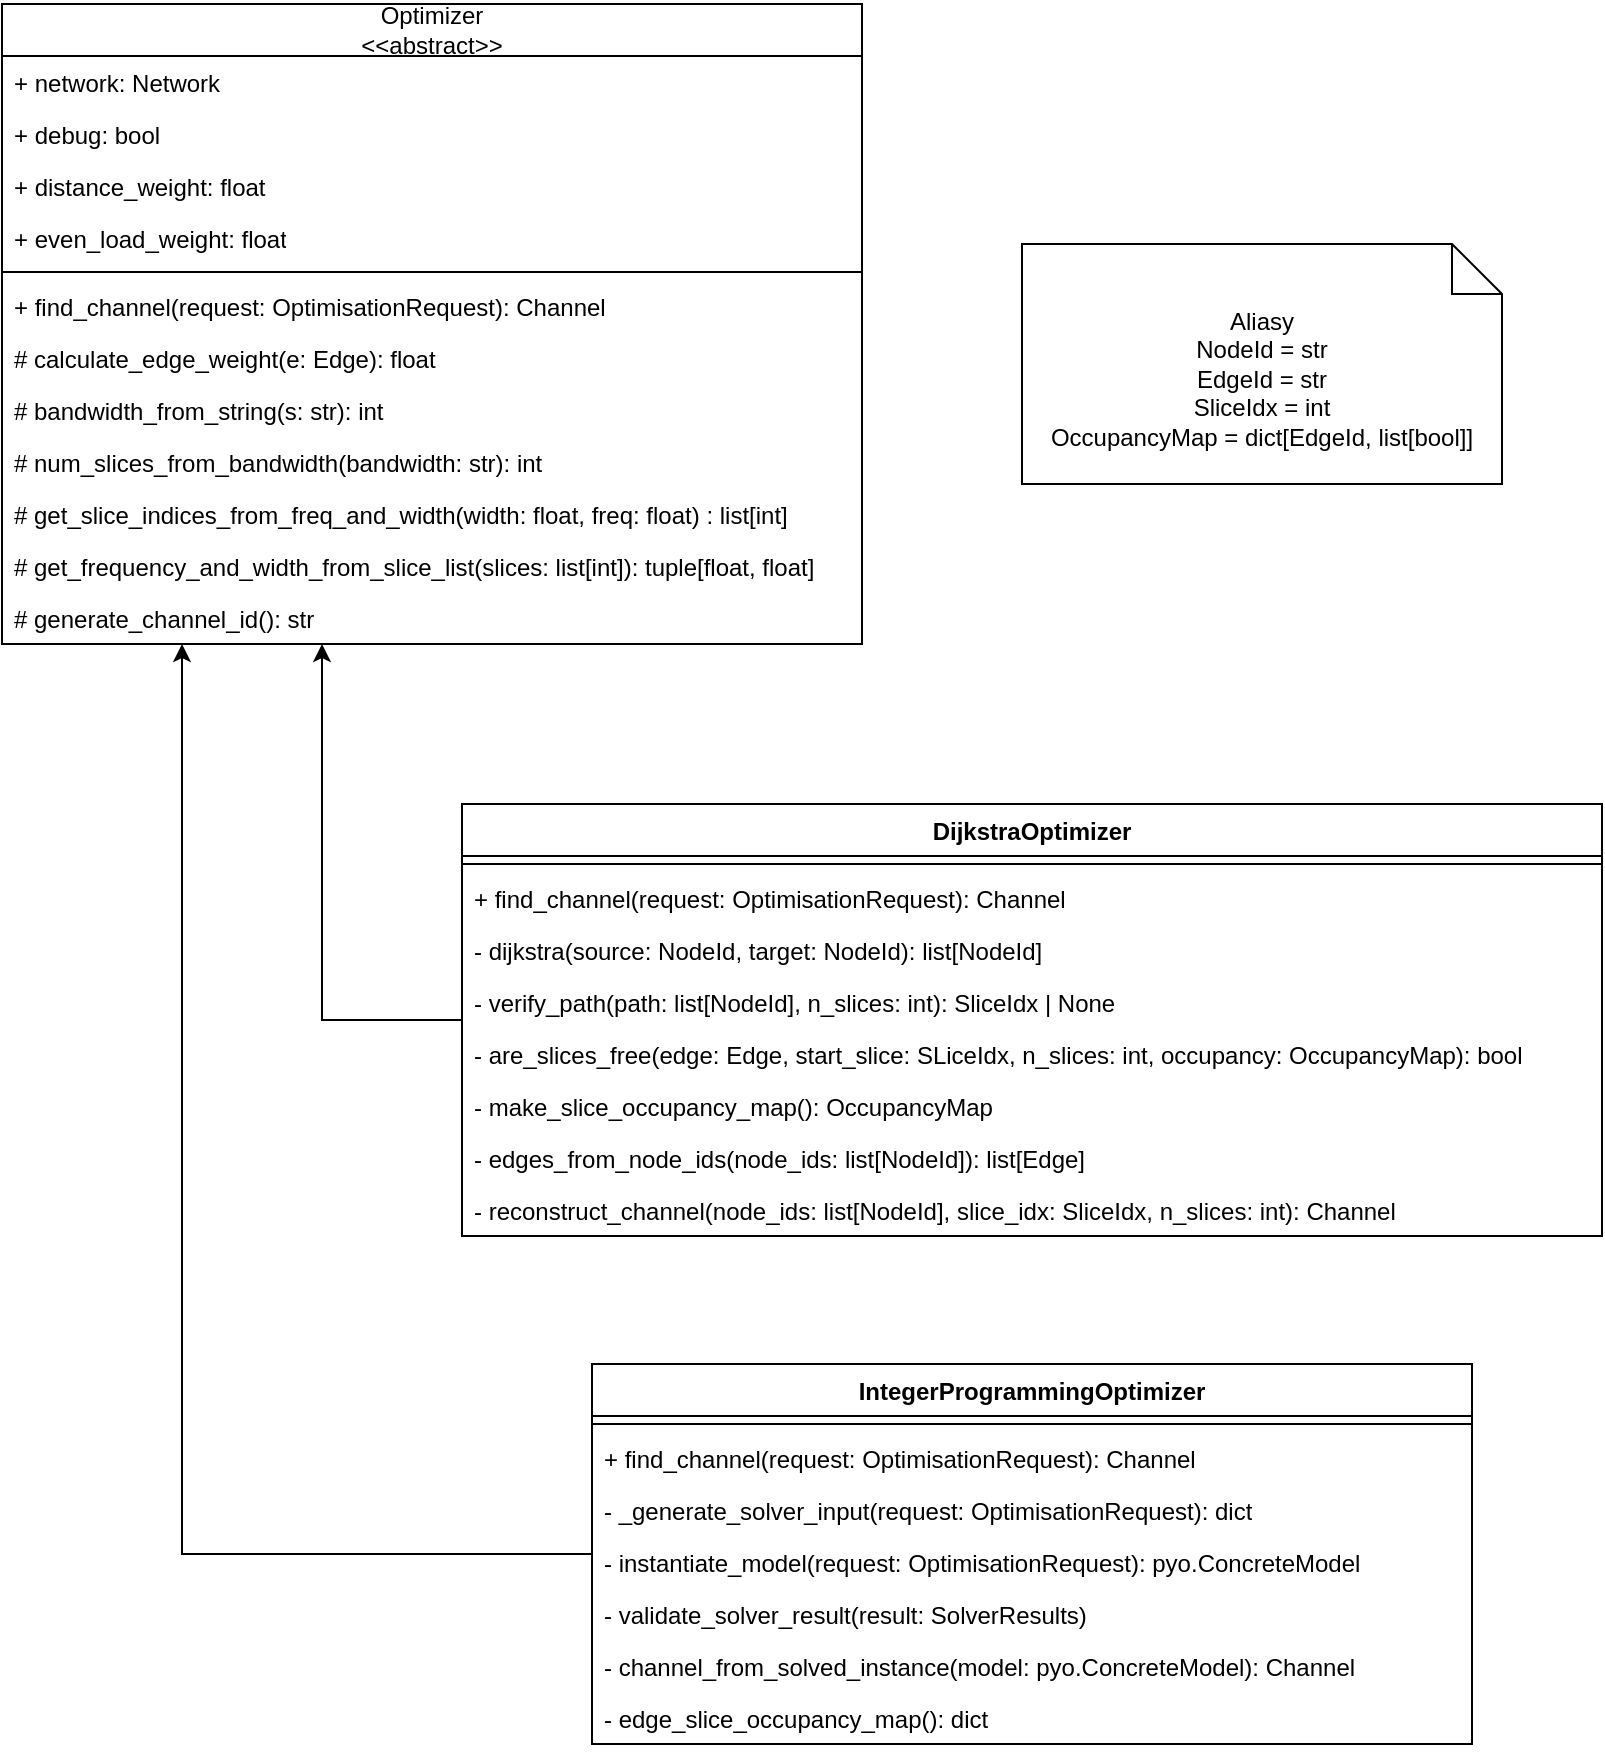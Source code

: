<mxfile version="24.7.17">
  <diagram name="Page-1" id="_nvypKyQjBPmiqX_Q9U0">
    <mxGraphModel dx="1175" dy="1078" grid="1" gridSize="10" guides="1" tooltips="1" connect="1" arrows="1" fold="1" page="1" pageScale="1" pageWidth="850" pageHeight="1100" math="0" shadow="0">
      <root>
        <mxCell id="0" />
        <mxCell id="1" parent="0" />
        <mxCell id="WkGw0uW5-4tzCLyI2h04-4" value="Optimizer&lt;div&gt;&amp;lt;&amp;lt;abstract&amp;gt;&amp;gt;&lt;/div&gt;" style="swimlane;fontStyle=0;childLayout=stackLayout;horizontal=1;startSize=26;fillColor=none;horizontalStack=0;resizeParent=1;resizeParentMax=0;resizeLast=0;collapsible=1;marginBottom=0;whiteSpace=wrap;html=1;" parent="1" vertex="1">
          <mxGeometry x="40" y="30" width="430" height="320" as="geometry" />
        </mxCell>
        <mxCell id="WkGw0uW5-4tzCLyI2h04-5" value="+ network: Network" style="text;strokeColor=none;fillColor=none;align=left;verticalAlign=top;spacingLeft=4;spacingRight=4;overflow=hidden;rotatable=0;points=[[0,0.5],[1,0.5]];portConstraint=eastwest;whiteSpace=wrap;html=1;" parent="WkGw0uW5-4tzCLyI2h04-4" vertex="1">
          <mxGeometry y="26" width="430" height="26" as="geometry" />
        </mxCell>
        <mxCell id="WkGw0uW5-4tzCLyI2h04-6" value="+ debug: bool&lt;div&gt;&lt;br&gt;&lt;/div&gt;" style="text;strokeColor=none;fillColor=none;align=left;verticalAlign=top;spacingLeft=4;spacingRight=4;overflow=hidden;rotatable=0;points=[[0,0.5],[1,0.5]];portConstraint=eastwest;whiteSpace=wrap;html=1;" parent="WkGw0uW5-4tzCLyI2h04-4" vertex="1">
          <mxGeometry y="52" width="430" height="26" as="geometry" />
        </mxCell>
        <mxCell id="WkGw0uW5-4tzCLyI2h04-7" value="+ distance_weight: float" style="text;strokeColor=none;fillColor=none;align=left;verticalAlign=top;spacingLeft=4;spacingRight=4;overflow=hidden;rotatable=0;points=[[0,0.5],[1,0.5]];portConstraint=eastwest;whiteSpace=wrap;html=1;" parent="WkGw0uW5-4tzCLyI2h04-4" vertex="1">
          <mxGeometry y="78" width="430" height="26" as="geometry" />
        </mxCell>
        <mxCell id="WkGw0uW5-4tzCLyI2h04-8" value="+ even_load_weight: float" style="text;strokeColor=none;fillColor=none;align=left;verticalAlign=top;spacingLeft=4;spacingRight=4;overflow=hidden;rotatable=0;points=[[0,0.5],[1,0.5]];portConstraint=eastwest;whiteSpace=wrap;html=1;" parent="WkGw0uW5-4tzCLyI2h04-4" vertex="1">
          <mxGeometry y="104" width="430" height="26" as="geometry" />
        </mxCell>
        <mxCell id="WkGw0uW5-4tzCLyI2h04-9" value="" style="line;strokeWidth=1;fillColor=none;align=left;verticalAlign=middle;spacingTop=-1;spacingLeft=3;spacingRight=3;rotatable=0;labelPosition=right;points=[];portConstraint=eastwest;strokeColor=inherit;" parent="WkGw0uW5-4tzCLyI2h04-4" vertex="1">
          <mxGeometry y="130" width="430" height="8" as="geometry" />
        </mxCell>
        <mxCell id="WkGw0uW5-4tzCLyI2h04-10" value="+ find_channel(request: OptimisationRequest): Channel" style="text;strokeColor=none;fillColor=none;align=left;verticalAlign=top;spacingLeft=4;spacingRight=4;overflow=hidden;rotatable=0;points=[[0,0.5],[1,0.5]];portConstraint=eastwest;whiteSpace=wrap;html=1;" parent="WkGw0uW5-4tzCLyI2h04-4" vertex="1">
          <mxGeometry y="138" width="430" height="26" as="geometry" />
        </mxCell>
        <mxCell id="WkGw0uW5-4tzCLyI2h04-11" value="# calculate_edge_weight(e: Edge): float" style="text;strokeColor=none;fillColor=none;align=left;verticalAlign=top;spacingLeft=4;spacingRight=4;overflow=hidden;rotatable=0;points=[[0,0.5],[1,0.5]];portConstraint=eastwest;whiteSpace=wrap;html=1;" parent="WkGw0uW5-4tzCLyI2h04-4" vertex="1">
          <mxGeometry y="164" width="430" height="26" as="geometry" />
        </mxCell>
        <mxCell id="WkGw0uW5-4tzCLyI2h04-13" value="# bandwidth_from_string(s: str): int" style="text;strokeColor=none;fillColor=none;align=left;verticalAlign=top;spacingLeft=4;spacingRight=4;overflow=hidden;rotatable=0;points=[[0,0.5],[1,0.5]];portConstraint=eastwest;whiteSpace=wrap;html=1;" parent="WkGw0uW5-4tzCLyI2h04-4" vertex="1">
          <mxGeometry y="190" width="430" height="26" as="geometry" />
        </mxCell>
        <mxCell id="WkGw0uW5-4tzCLyI2h04-12" value="# num_slices_from_bandwidth(bandwidth: str): int" style="text;strokeColor=none;fillColor=none;align=left;verticalAlign=top;spacingLeft=4;spacingRight=4;overflow=hidden;rotatable=0;points=[[0,0.5],[1,0.5]];portConstraint=eastwest;whiteSpace=wrap;html=1;" parent="WkGw0uW5-4tzCLyI2h04-4" vertex="1">
          <mxGeometry y="216" width="430" height="26" as="geometry" />
        </mxCell>
        <mxCell id="WkGw0uW5-4tzCLyI2h04-14" value="# get_slice_indices_from_freq_and_width(width: float, freq: float) : list[int]" style="text;strokeColor=none;fillColor=none;align=left;verticalAlign=top;spacingLeft=4;spacingRight=4;overflow=hidden;rotatable=0;points=[[0,0.5],[1,0.5]];portConstraint=eastwest;whiteSpace=wrap;html=1;" parent="WkGw0uW5-4tzCLyI2h04-4" vertex="1">
          <mxGeometry y="242" width="430" height="26" as="geometry" />
        </mxCell>
        <mxCell id="WkGw0uW5-4tzCLyI2h04-15" value="# get_frequency_and_width_from_slice_list(slices: list[int]): tuple[float, float]" style="text;strokeColor=none;fillColor=none;align=left;verticalAlign=top;spacingLeft=4;spacingRight=4;overflow=hidden;rotatable=0;points=[[0,0.5],[1,0.5]];portConstraint=eastwest;whiteSpace=wrap;html=1;" parent="WkGw0uW5-4tzCLyI2h04-4" vertex="1">
          <mxGeometry y="268" width="430" height="26" as="geometry" />
        </mxCell>
        <mxCell id="WkGw0uW5-4tzCLyI2h04-16" value="# generate_channel_id(): str" style="text;strokeColor=none;fillColor=none;align=left;verticalAlign=top;spacingLeft=4;spacingRight=4;overflow=hidden;rotatable=0;points=[[0,0.5],[1,0.5]];portConstraint=eastwest;whiteSpace=wrap;html=1;" parent="WkGw0uW5-4tzCLyI2h04-4" vertex="1">
          <mxGeometry y="294" width="430" height="26" as="geometry" />
        </mxCell>
        <mxCell id="WVNDzB5HtP6xpalkp0gq-2" style="edgeStyle=orthogonalEdgeStyle;rounded=0;orthogonalLoop=1;jettySize=auto;html=1;" edge="1" parent="1" source="WkGw0uW5-4tzCLyI2h04-17" target="WkGw0uW5-4tzCLyI2h04-4">
          <mxGeometry relative="1" as="geometry">
            <Array as="points">
              <mxPoint x="200" y="538" />
            </Array>
          </mxGeometry>
        </mxCell>
        <mxCell id="WkGw0uW5-4tzCLyI2h04-17" value="DijkstraOptimizer" style="swimlane;fontStyle=1;align=center;verticalAlign=top;childLayout=stackLayout;horizontal=1;startSize=26;horizontalStack=0;resizeParent=1;resizeParentMax=0;resizeLast=0;collapsible=1;marginBottom=0;whiteSpace=wrap;html=1;" parent="1" vertex="1">
          <mxGeometry x="270" y="430" width="570" height="216" as="geometry" />
        </mxCell>
        <mxCell id="WkGw0uW5-4tzCLyI2h04-19" value="" style="line;strokeWidth=1;fillColor=none;align=left;verticalAlign=middle;spacingTop=-1;spacingLeft=3;spacingRight=3;rotatable=0;labelPosition=right;points=[];portConstraint=eastwest;strokeColor=inherit;" parent="WkGw0uW5-4tzCLyI2h04-17" vertex="1">
          <mxGeometry y="26" width="570" height="8" as="geometry" />
        </mxCell>
        <mxCell id="WkGw0uW5-4tzCLyI2h04-20" value="+ find_channel(request: OptimisationRequest): Channel" style="text;strokeColor=none;fillColor=none;align=left;verticalAlign=top;spacingLeft=4;spacingRight=4;overflow=hidden;rotatable=0;points=[[0,0.5],[1,0.5]];portConstraint=eastwest;whiteSpace=wrap;html=1;" parent="WkGw0uW5-4tzCLyI2h04-17" vertex="1">
          <mxGeometry y="34" width="570" height="26" as="geometry" />
        </mxCell>
        <mxCell id="WkGw0uW5-4tzCLyI2h04-21" value="- dijkstra(source: NodeId, target: NodeId): list[NodeId]" style="text;strokeColor=none;fillColor=none;align=left;verticalAlign=top;spacingLeft=4;spacingRight=4;overflow=hidden;rotatable=0;points=[[0,0.5],[1,0.5]];portConstraint=eastwest;whiteSpace=wrap;html=1;" parent="WkGw0uW5-4tzCLyI2h04-17" vertex="1">
          <mxGeometry y="60" width="570" height="26" as="geometry" />
        </mxCell>
        <mxCell id="WkGw0uW5-4tzCLyI2h04-22" value="- verify_path(path: list[NodeId], n_slices: int): SliceIdx | None" style="text;strokeColor=none;fillColor=none;align=left;verticalAlign=top;spacingLeft=4;spacingRight=4;overflow=hidden;rotatable=0;points=[[0,0.5],[1,0.5]];portConstraint=eastwest;whiteSpace=wrap;html=1;" parent="WkGw0uW5-4tzCLyI2h04-17" vertex="1">
          <mxGeometry y="86" width="570" height="26" as="geometry" />
        </mxCell>
        <mxCell id="WkGw0uW5-4tzCLyI2h04-23" value="- are_slices_free(edge: Edge, start_slice: SLiceIdx, n_slices: int, occupancy: OccupancyMap): bool" style="text;strokeColor=none;fillColor=none;align=left;verticalAlign=top;spacingLeft=4;spacingRight=4;overflow=hidden;rotatable=0;points=[[0,0.5],[1,0.5]];portConstraint=eastwest;whiteSpace=wrap;html=1;" parent="WkGw0uW5-4tzCLyI2h04-17" vertex="1">
          <mxGeometry y="112" width="570" height="26" as="geometry" />
        </mxCell>
        <mxCell id="WkGw0uW5-4tzCLyI2h04-24" value="- make_slice_occupancy_map(): OccupancyMap" style="text;strokeColor=none;fillColor=none;align=left;verticalAlign=top;spacingLeft=4;spacingRight=4;overflow=hidden;rotatable=0;points=[[0,0.5],[1,0.5]];portConstraint=eastwest;whiteSpace=wrap;html=1;" parent="WkGw0uW5-4tzCLyI2h04-17" vertex="1">
          <mxGeometry y="138" width="570" height="26" as="geometry" />
        </mxCell>
        <mxCell id="WkGw0uW5-4tzCLyI2h04-25" value="- edges_from_node_ids(node_ids: list[NodeId]): list[Edge]" style="text;strokeColor=none;fillColor=none;align=left;verticalAlign=top;spacingLeft=4;spacingRight=4;overflow=hidden;rotatable=0;points=[[0,0.5],[1,0.5]];portConstraint=eastwest;whiteSpace=wrap;html=1;" parent="WkGw0uW5-4tzCLyI2h04-17" vertex="1">
          <mxGeometry y="164" width="570" height="26" as="geometry" />
        </mxCell>
        <mxCell id="WkGw0uW5-4tzCLyI2h04-26" value="- reconstruct_channel(node_ids: list[NodeId], slice_idx: SliceIdx, n_slices: int): Channel" style="text;strokeColor=none;fillColor=none;align=left;verticalAlign=top;spacingLeft=4;spacingRight=4;overflow=hidden;rotatable=0;points=[[0,0.5],[1,0.5]];portConstraint=eastwest;whiteSpace=wrap;html=1;" parent="WkGw0uW5-4tzCLyI2h04-17" vertex="1">
          <mxGeometry y="190" width="570" height="26" as="geometry" />
        </mxCell>
        <mxCell id="WVNDzB5HtP6xpalkp0gq-3" style="edgeStyle=orthogonalEdgeStyle;rounded=0;orthogonalLoop=1;jettySize=auto;html=1;" edge="1" parent="1" source="WkGw0uW5-4tzCLyI2h04-28" target="WkGw0uW5-4tzCLyI2h04-4">
          <mxGeometry relative="1" as="geometry">
            <Array as="points">
              <mxPoint x="130" y="805" />
            </Array>
          </mxGeometry>
        </mxCell>
        <mxCell id="WkGw0uW5-4tzCLyI2h04-28" value="IntegerProgrammingOptimizer" style="swimlane;fontStyle=1;align=center;verticalAlign=top;childLayout=stackLayout;horizontal=1;startSize=26;horizontalStack=0;resizeParent=1;resizeParentMax=0;resizeLast=0;collapsible=1;marginBottom=0;whiteSpace=wrap;html=1;" parent="1" vertex="1">
          <mxGeometry x="335" y="710" width="440" height="190" as="geometry" />
        </mxCell>
        <mxCell id="WkGw0uW5-4tzCLyI2h04-30" value="" style="line;strokeWidth=1;fillColor=none;align=left;verticalAlign=middle;spacingTop=-1;spacingLeft=3;spacingRight=3;rotatable=0;labelPosition=right;points=[];portConstraint=eastwest;strokeColor=inherit;" parent="WkGw0uW5-4tzCLyI2h04-28" vertex="1">
          <mxGeometry y="26" width="440" height="8" as="geometry" />
        </mxCell>
        <mxCell id="WkGw0uW5-4tzCLyI2h04-32" value="+ find_channel(request: OptimisationRequest): Channel" style="text;strokeColor=none;fillColor=none;align=left;verticalAlign=top;spacingLeft=4;spacingRight=4;overflow=hidden;rotatable=0;points=[[0,0.5],[1,0.5]];portConstraint=eastwest;whiteSpace=wrap;html=1;" parent="WkGw0uW5-4tzCLyI2h04-28" vertex="1">
          <mxGeometry y="34" width="440" height="26" as="geometry" />
        </mxCell>
        <mxCell id="WkGw0uW5-4tzCLyI2h04-31" value="- _generate_solver_input(request: OptimisationRequest): dict" style="text;strokeColor=none;fillColor=none;align=left;verticalAlign=top;spacingLeft=4;spacingRight=4;overflow=hidden;rotatable=0;points=[[0,0.5],[1,0.5]];portConstraint=eastwest;whiteSpace=wrap;html=1;" parent="WkGw0uW5-4tzCLyI2h04-28" vertex="1">
          <mxGeometry y="60" width="440" height="26" as="geometry" />
        </mxCell>
        <mxCell id="WkGw0uW5-4tzCLyI2h04-33" value="- instantiate_model(request: OptimisationRequest): pyo.ConcreteModel" style="text;strokeColor=none;fillColor=none;align=left;verticalAlign=top;spacingLeft=4;spacingRight=4;overflow=hidden;rotatable=0;points=[[0,0.5],[1,0.5]];portConstraint=eastwest;whiteSpace=wrap;html=1;" parent="WkGw0uW5-4tzCLyI2h04-28" vertex="1">
          <mxGeometry y="86" width="440" height="26" as="geometry" />
        </mxCell>
        <mxCell id="WkGw0uW5-4tzCLyI2h04-34" value="- validate_solver_result(result: SolverResults)" style="text;strokeColor=none;fillColor=none;align=left;verticalAlign=top;spacingLeft=4;spacingRight=4;overflow=hidden;rotatable=0;points=[[0,0.5],[1,0.5]];portConstraint=eastwest;whiteSpace=wrap;html=1;" parent="WkGw0uW5-4tzCLyI2h04-28" vertex="1">
          <mxGeometry y="112" width="440" height="26" as="geometry" />
        </mxCell>
        <mxCell id="WkGw0uW5-4tzCLyI2h04-35" value="- channel_from_solved_instance(model: pyo.ConcreteModel): Channel" style="text;strokeColor=none;fillColor=none;align=left;verticalAlign=top;spacingLeft=4;spacingRight=4;overflow=hidden;rotatable=0;points=[[0,0.5],[1,0.5]];portConstraint=eastwest;whiteSpace=wrap;html=1;" parent="WkGw0uW5-4tzCLyI2h04-28" vertex="1">
          <mxGeometry y="138" width="440" height="26" as="geometry" />
        </mxCell>
        <mxCell id="WkGw0uW5-4tzCLyI2h04-36" value="- edge_slice_occupancy_map(): dict" style="text;strokeColor=none;fillColor=none;align=left;verticalAlign=top;spacingLeft=4;spacingRight=4;overflow=hidden;rotatable=0;points=[[0,0.5],[1,0.5]];portConstraint=eastwest;whiteSpace=wrap;html=1;" parent="WkGw0uW5-4tzCLyI2h04-28" vertex="1">
          <mxGeometry y="164" width="440" height="26" as="geometry" />
        </mxCell>
        <mxCell id="WVNDzB5HtP6xpalkp0gq-1" value="Aliasy&lt;div&gt;NodeId = str&lt;/div&gt;&lt;div&gt;EdgeId = str&lt;/div&gt;&lt;div&gt;SliceIdx = int&lt;/div&gt;&lt;div&gt;OccupancyMap = dict[EdgeId, list[bool]]&lt;/div&gt;" style="shape=note2;boundedLbl=1;whiteSpace=wrap;html=1;size=25;verticalAlign=top;align=center;" vertex="1" parent="1">
          <mxGeometry x="550" y="150" width="240" height="120" as="geometry" />
        </mxCell>
      </root>
    </mxGraphModel>
  </diagram>
</mxfile>
